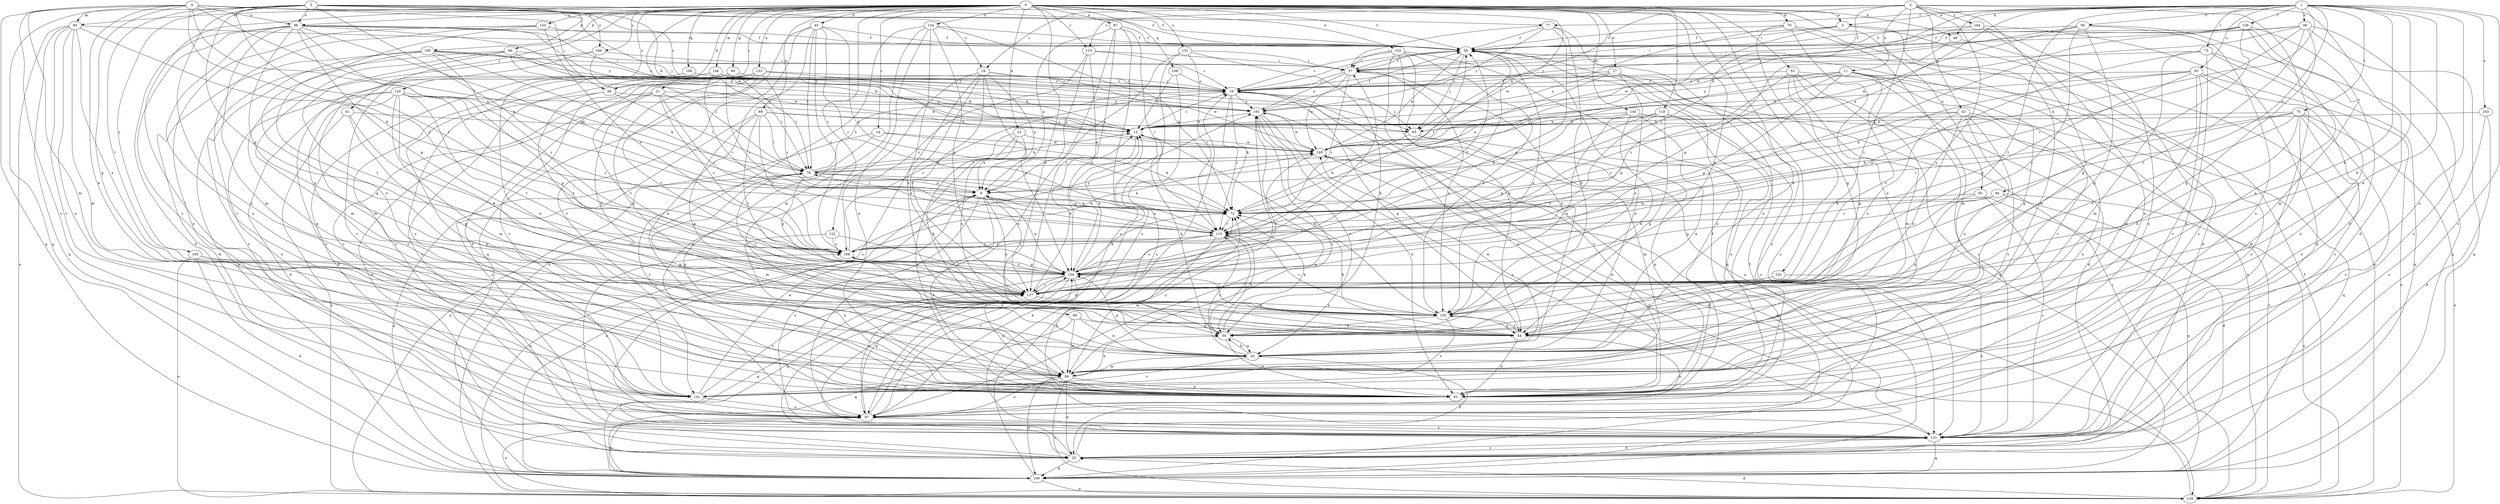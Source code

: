 strict digraph  {
0;
1;
2;
3;
4;
5;
6;
11;
12;
14;
16;
18;
21;
23;
25;
27;
32;
38;
40;
43;
44;
45;
49;
50;
53;
56;
57;
61;
65;
66;
70;
72;
73;
75;
77;
78;
83;
84;
87;
88;
89;
90;
91;
92;
93;
94;
95;
96;
97;
100;
104;
106;
108;
109;
113;
115;
118;
120;
121;
122;
126;
127;
131;
132;
133;
134;
135;
141;
145;
146;
149;
152;
153;
155;
160;
161;
163;
164;
165;
168;
0 -> 5  [label=a];
0 -> 14  [label=c];
0 -> 21  [label=d];
0 -> 23  [label=d];
0 -> 27  [label=e];
0 -> 32  [label=e];
0 -> 38  [label=f];
0 -> 40  [label=g];
0 -> 45  [label=h];
0 -> 49  [label=h];
0 -> 53  [label=i];
0 -> 56  [label=i];
0 -> 61  [label=j];
0 -> 65  [label=j];
0 -> 66  [label=k];
0 -> 70  [label=k];
0 -> 83  [label=m];
0 -> 87  [label=n];
0 -> 88  [label=n];
0 -> 89  [label=n];
0 -> 92  [label=o];
0 -> 106  [label=q];
0 -> 108  [label=q];
0 -> 113  [label=r];
0 -> 118  [label=s];
0 -> 120  [label=s];
0 -> 122  [label=t];
0 -> 131  [label=u];
0 -> 132  [label=u];
0 -> 133  [label=u];
0 -> 134  [label=u];
0 -> 141  [label=v];
0 -> 145  [label=w];
0 -> 146  [label=w];
0 -> 149  [label=w];
0 -> 152  [label=x];
0 -> 153  [label=x];
0 -> 155  [label=x];
0 -> 160  [label=y];
1 -> 5  [label=a];
1 -> 6  [label=a];
1 -> 32  [label=e];
1 -> 49  [label=h];
1 -> 50  [label=h];
1 -> 72  [label=k];
1 -> 73  [label=l];
1 -> 75  [label=l];
1 -> 77  [label=l];
1 -> 90  [label=n];
1 -> 91  [label=n];
1 -> 93  [label=o];
1 -> 94  [label=o];
1 -> 95  [label=o];
1 -> 121  [label=s];
1 -> 126  [label=t];
1 -> 127  [label=t];
1 -> 149  [label=w];
1 -> 155  [label=x];
1 -> 163  [label=z];
2 -> 11  [label=b];
2 -> 16  [label=c];
2 -> 25  [label=d];
2 -> 43  [label=g];
2 -> 44  [label=g];
2 -> 96  [label=o];
2 -> 113  [label=r];
2 -> 115  [label=r];
2 -> 121  [label=s];
2 -> 127  [label=t];
2 -> 149  [label=w];
2 -> 155  [label=x];
2 -> 164  [label=z];
3 -> 12  [label=b];
3 -> 16  [label=c];
3 -> 38  [label=f];
3 -> 72  [label=k];
3 -> 77  [label=l];
3 -> 91  [label=n];
3 -> 96  [label=o];
3 -> 100  [label=p];
3 -> 104  [label=p];
3 -> 109  [label=q];
3 -> 127  [label=t];
3 -> 160  [label=y];
3 -> 165  [label=z];
3 -> 168  [label=z];
4 -> 6  [label=a];
4 -> 18  [label=c];
4 -> 32  [label=e];
4 -> 38  [label=f];
4 -> 44  [label=g];
4 -> 56  [label=i];
4 -> 65  [label=j];
4 -> 78  [label=l];
4 -> 83  [label=m];
4 -> 84  [label=m];
4 -> 96  [label=o];
4 -> 97  [label=o];
4 -> 109  [label=q];
4 -> 168  [label=z];
5 -> 38  [label=f];
5 -> 57  [label=i];
5 -> 84  [label=m];
5 -> 135  [label=u];
5 -> 149  [label=w];
6 -> 72  [label=k];
6 -> 78  [label=l];
6 -> 91  [label=n];
6 -> 121  [label=s];
6 -> 127  [label=t];
6 -> 135  [label=u];
6 -> 155  [label=x];
11 -> 18  [label=c];
11 -> 44  [label=g];
11 -> 78  [label=l];
11 -> 104  [label=p];
11 -> 115  [label=r];
11 -> 121  [label=s];
11 -> 127  [label=t];
11 -> 141  [label=v];
11 -> 161  [label=y];
12 -> 18  [label=c];
12 -> 50  [label=h];
12 -> 104  [label=p];
12 -> 149  [label=w];
14 -> 72  [label=k];
14 -> 91  [label=n];
14 -> 135  [label=u];
14 -> 149  [label=w];
16 -> 6  [label=a];
16 -> 18  [label=c];
16 -> 97  [label=o];
16 -> 104  [label=p];
16 -> 121  [label=s];
16 -> 127  [label=t];
16 -> 149  [label=w];
16 -> 155  [label=x];
18 -> 38  [label=f];
18 -> 44  [label=g];
18 -> 65  [label=j];
18 -> 72  [label=k];
18 -> 91  [label=n];
18 -> 115  [label=r];
18 -> 161  [label=y];
21 -> 12  [label=b];
21 -> 25  [label=d];
21 -> 115  [label=r];
21 -> 127  [label=t];
21 -> 141  [label=v];
21 -> 161  [label=y];
21 -> 168  [label=z];
23 -> 6  [label=a];
23 -> 50  [label=h];
23 -> 91  [label=n];
23 -> 149  [label=w];
23 -> 155  [label=x];
25 -> 12  [label=b];
25 -> 104  [label=p];
25 -> 109  [label=q];
25 -> 121  [label=s];
25 -> 149  [label=w];
27 -> 6  [label=a];
27 -> 18  [label=c];
27 -> 97  [label=o];
27 -> 121  [label=s];
27 -> 155  [label=x];
27 -> 161  [label=y];
32 -> 25  [label=d];
32 -> 50  [label=h];
32 -> 84  [label=m];
32 -> 104  [label=p];
32 -> 115  [label=r];
32 -> 141  [label=v];
32 -> 149  [label=w];
38 -> 57  [label=i];
38 -> 65  [label=j];
38 -> 91  [label=n];
38 -> 127  [label=t];
38 -> 135  [label=u];
38 -> 149  [label=w];
38 -> 155  [label=x];
40 -> 18  [label=c];
40 -> 78  [label=l];
40 -> 97  [label=o];
40 -> 115  [label=r];
40 -> 121  [label=s];
40 -> 141  [label=v];
43 -> 12  [label=b];
43 -> 32  [label=e];
43 -> 50  [label=h];
43 -> 91  [label=n];
43 -> 109  [label=q];
43 -> 115  [label=r];
43 -> 141  [label=v];
43 -> 155  [label=x];
44 -> 72  [label=k];
44 -> 91  [label=n];
44 -> 97  [label=o];
44 -> 104  [label=p];
44 -> 155  [label=x];
45 -> 38  [label=f];
45 -> 72  [label=k];
45 -> 78  [label=l];
45 -> 91  [label=n];
45 -> 109  [label=q];
45 -> 115  [label=r];
45 -> 141  [label=v];
45 -> 168  [label=z];
49 -> 104  [label=p];
49 -> 121  [label=s];
50 -> 32  [label=e];
50 -> 72  [label=k];
50 -> 91  [label=n];
50 -> 115  [label=r];
53 -> 18  [label=c];
53 -> 25  [label=d];
53 -> 44  [label=g];
53 -> 84  [label=m];
53 -> 104  [label=p];
53 -> 109  [label=q];
53 -> 121  [label=s];
56 -> 78  [label=l];
56 -> 91  [label=n];
56 -> 127  [label=t];
56 -> 161  [label=y];
57 -> 18  [label=c];
57 -> 32  [label=e];
57 -> 38  [label=f];
57 -> 115  [label=r];
57 -> 149  [label=w];
57 -> 155  [label=x];
57 -> 161  [label=y];
61 -> 12  [label=b];
61 -> 44  [label=g];
61 -> 127  [label=t];
61 -> 135  [label=u];
65 -> 72  [label=k];
65 -> 84  [label=m];
65 -> 91  [label=n];
66 -> 12  [label=b];
66 -> 57  [label=i];
66 -> 84  [label=m];
66 -> 109  [label=q];
66 -> 127  [label=t];
66 -> 149  [label=w];
70 -> 25  [label=d];
70 -> 32  [label=e];
70 -> 38  [label=f];
70 -> 44  [label=g];
70 -> 84  [label=m];
70 -> 149  [label=w];
72 -> 38  [label=f];
72 -> 115  [label=r];
73 -> 57  [label=i];
73 -> 84  [label=m];
73 -> 91  [label=n];
73 -> 97  [label=o];
73 -> 104  [label=p];
73 -> 109  [label=q];
75 -> 12  [label=b];
75 -> 50  [label=h];
75 -> 72  [label=k];
75 -> 84  [label=m];
75 -> 91  [label=n];
75 -> 115  [label=r];
75 -> 121  [label=s];
75 -> 127  [label=t];
75 -> 135  [label=u];
77 -> 38  [label=f];
77 -> 50  [label=h];
77 -> 57  [label=i];
77 -> 91  [label=n];
77 -> 104  [label=p];
77 -> 161  [label=y];
78 -> 6  [label=a];
78 -> 12  [label=b];
78 -> 18  [label=c];
78 -> 72  [label=k];
78 -> 84  [label=m];
78 -> 104  [label=p];
78 -> 109  [label=q];
78 -> 149  [label=w];
83 -> 38  [label=f];
83 -> 72  [label=k];
83 -> 84  [label=m];
83 -> 91  [label=n];
83 -> 109  [label=q];
83 -> 135  [label=u];
83 -> 141  [label=v];
83 -> 155  [label=x];
84 -> 25  [label=d];
84 -> 50  [label=h];
84 -> 91  [label=n];
84 -> 97  [label=o];
84 -> 109  [label=q];
84 -> 135  [label=u];
84 -> 141  [label=v];
84 -> 161  [label=y];
87 -> 6  [label=a];
87 -> 38  [label=f];
87 -> 97  [label=o];
87 -> 115  [label=r];
87 -> 121  [label=s];
87 -> 127  [label=t];
88 -> 32  [label=e];
88 -> 44  [label=g];
88 -> 84  [label=m];
88 -> 109  [label=q];
89 -> 12  [label=b];
89 -> 44  [label=g];
89 -> 65  [label=j];
89 -> 78  [label=l];
89 -> 121  [label=s];
89 -> 127  [label=t];
89 -> 168  [label=z];
90 -> 38  [label=f];
90 -> 44  [label=g];
90 -> 57  [label=i];
90 -> 72  [label=k];
90 -> 109  [label=q];
90 -> 115  [label=r];
90 -> 121  [label=s];
90 -> 127  [label=t];
91 -> 18  [label=c];
91 -> 78  [label=l];
91 -> 149  [label=w];
92 -> 44  [label=g];
92 -> 72  [label=k];
92 -> 109  [label=q];
92 -> 121  [label=s];
93 -> 12  [label=b];
93 -> 18  [label=c];
93 -> 72  [label=k];
93 -> 84  [label=m];
93 -> 104  [label=p];
93 -> 121  [label=s];
93 -> 135  [label=u];
93 -> 141  [label=v];
94 -> 25  [label=d];
94 -> 72  [label=k];
94 -> 104  [label=p];
94 -> 115  [label=r];
94 -> 135  [label=u];
95 -> 12  [label=b];
95 -> 38  [label=f];
95 -> 44  [label=g];
95 -> 91  [label=n];
95 -> 109  [label=q];
95 -> 127  [label=t];
95 -> 149  [label=w];
96 -> 12  [label=b];
96 -> 25  [label=d];
96 -> 38  [label=f];
96 -> 44  [label=g];
96 -> 65  [label=j];
96 -> 72  [label=k];
96 -> 84  [label=m];
96 -> 91  [label=n];
96 -> 104  [label=p];
96 -> 141  [label=v];
96 -> 161  [label=y];
96 -> 168  [label=z];
97 -> 18  [label=c];
97 -> 38  [label=f];
97 -> 72  [label=k];
97 -> 104  [label=p];
97 -> 109  [label=q];
97 -> 115  [label=r];
97 -> 121  [label=s];
100 -> 18  [label=c];
100 -> 25  [label=d];
100 -> 44  [label=g];
100 -> 57  [label=i];
100 -> 72  [label=k];
100 -> 121  [label=s];
100 -> 161  [label=y];
100 -> 168  [label=z];
104 -> 6  [label=a];
104 -> 12  [label=b];
104 -> 72  [label=k];
104 -> 91  [label=n];
104 -> 97  [label=o];
104 -> 109  [label=q];
104 -> 127  [label=t];
104 -> 168  [label=z];
106 -> 18  [label=c];
106 -> 97  [label=o];
108 -> 12  [label=b];
108 -> 18  [label=c];
108 -> 121  [label=s];
109 -> 6  [label=a];
109 -> 38  [label=f];
109 -> 135  [label=u];
109 -> 161  [label=y];
113 -> 6  [label=a];
113 -> 18  [label=c];
113 -> 57  [label=i];
113 -> 104  [label=p];
113 -> 168  [label=z];
115 -> 6  [label=a];
115 -> 50  [label=h];
115 -> 84  [label=m];
115 -> 168  [label=z];
118 -> 12  [label=b];
118 -> 44  [label=g];
118 -> 91  [label=n];
118 -> 104  [label=p];
118 -> 121  [label=s];
118 -> 127  [label=t];
120 -> 25  [label=d];
120 -> 84  [label=m];
120 -> 91  [label=n];
120 -> 97  [label=o];
120 -> 104  [label=p];
120 -> 127  [label=t];
120 -> 155  [label=x];
120 -> 161  [label=y];
120 -> 168  [label=z];
121 -> 25  [label=d];
121 -> 72  [label=k];
121 -> 109  [label=q];
121 -> 168  [label=z];
122 -> 91  [label=n];
122 -> 127  [label=t];
122 -> 168  [label=z];
126 -> 18  [label=c];
126 -> 32  [label=e];
126 -> 38  [label=f];
126 -> 65  [label=j];
126 -> 84  [label=m];
126 -> 97  [label=o];
126 -> 127  [label=t];
127 -> 12  [label=b];
127 -> 155  [label=x];
131 -> 6  [label=a];
131 -> 50  [label=h];
131 -> 57  [label=i];
131 -> 97  [label=o];
131 -> 115  [label=r];
132 -> 121  [label=s];
132 -> 127  [label=t];
133 -> 12  [label=b];
133 -> 18  [label=c];
133 -> 44  [label=g];
133 -> 50  [label=h];
133 -> 97  [label=o];
133 -> 115  [label=r];
133 -> 127  [label=t];
133 -> 141  [label=v];
134 -> 38  [label=f];
134 -> 50  [label=h];
134 -> 72  [label=k];
134 -> 84  [label=m];
134 -> 91  [label=n];
134 -> 104  [label=p];
134 -> 135  [label=u];
135 -> 25  [label=d];
135 -> 38  [label=f];
135 -> 57  [label=i];
135 -> 97  [label=o];
135 -> 161  [label=y];
141 -> 6  [label=a];
141 -> 97  [label=o];
141 -> 127  [label=t];
145 -> 32  [label=e];
145 -> 50  [label=h];
145 -> 65  [label=j];
145 -> 72  [label=k];
145 -> 135  [label=u];
145 -> 155  [label=x];
146 -> 12  [label=b];
146 -> 18  [label=c];
146 -> 25  [label=d];
146 -> 32  [label=e];
146 -> 78  [label=l];
146 -> 115  [label=r];
146 -> 141  [label=v];
149 -> 78  [label=l];
149 -> 109  [label=q];
149 -> 127  [label=t];
152 -> 18  [label=c];
152 -> 32  [label=e];
152 -> 44  [label=g];
152 -> 57  [label=i];
152 -> 109  [label=q];
152 -> 135  [label=u];
152 -> 155  [label=x];
153 -> 32  [label=e];
153 -> 38  [label=f];
153 -> 97  [label=o];
153 -> 141  [label=v];
153 -> 168  [label=z];
155 -> 12  [label=b];
155 -> 44  [label=g];
155 -> 50  [label=h];
155 -> 78  [label=l];
155 -> 115  [label=r];
155 -> 141  [label=v];
160 -> 57  [label=i];
160 -> 78  [label=l];
160 -> 84  [label=m];
160 -> 91  [label=n];
161 -> 12  [label=b];
161 -> 32  [label=e];
161 -> 38  [label=f];
161 -> 91  [label=n];
161 -> 97  [label=o];
161 -> 121  [label=s];
161 -> 149  [label=w];
163 -> 12  [label=b];
163 -> 25  [label=d];
163 -> 121  [label=s];
164 -> 18  [label=c];
164 -> 25  [label=d];
164 -> 38  [label=f];
164 -> 91  [label=n];
164 -> 97  [label=o];
165 -> 25  [label=d];
165 -> 104  [label=p];
165 -> 127  [label=t];
165 -> 135  [label=u];
168 -> 18  [label=c];
168 -> 32  [label=e];
168 -> 38  [label=f];
168 -> 57  [label=i];
168 -> 104  [label=p];
168 -> 115  [label=r];
168 -> 149  [label=w];
168 -> 161  [label=y];
}
